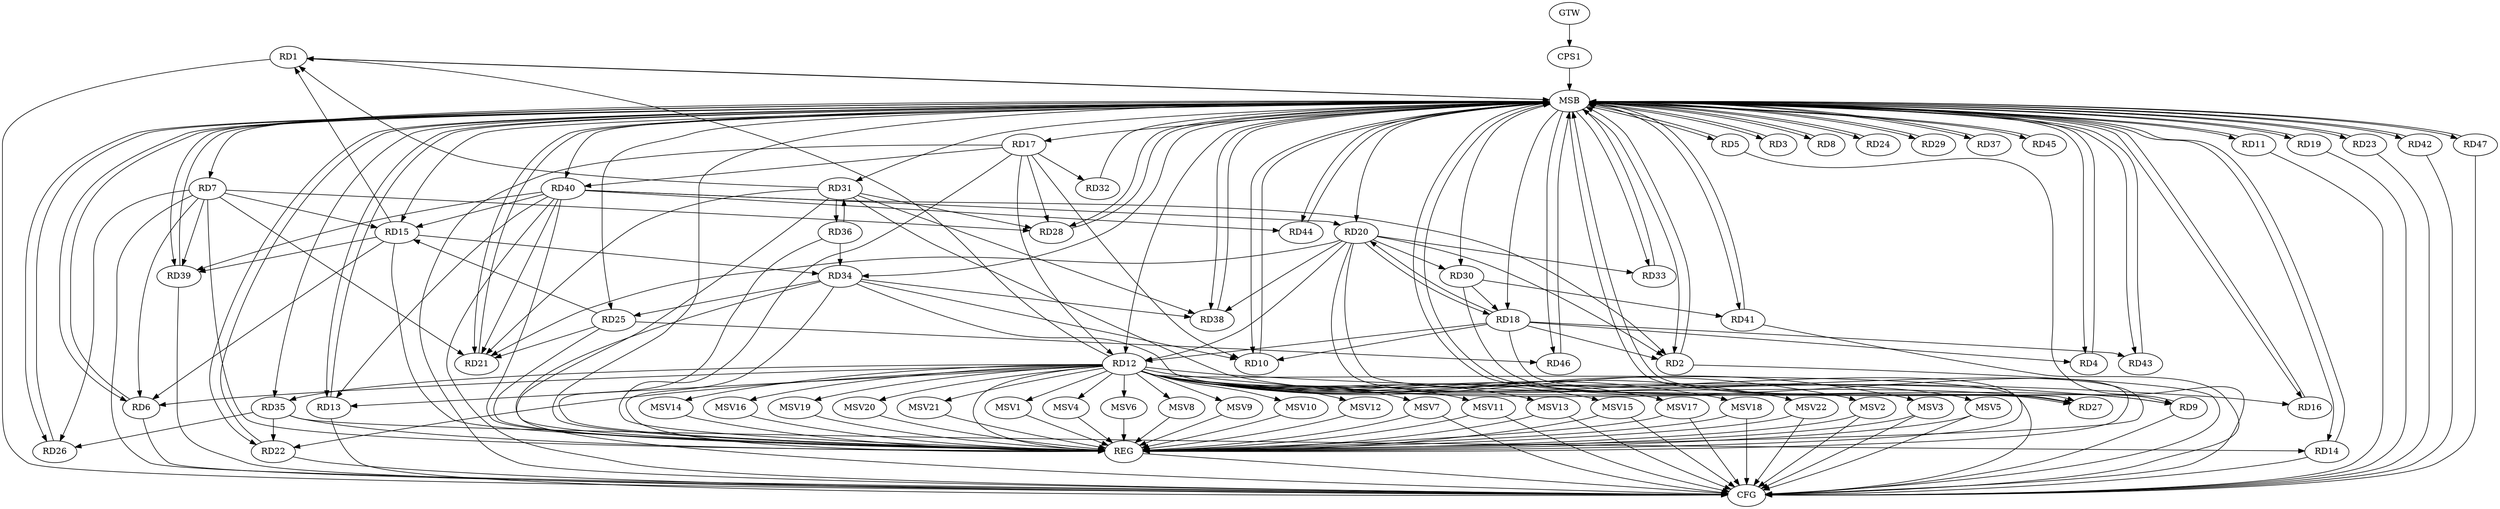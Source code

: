 strict digraph G {
  RD1 [ label="RD1" ];
  RD2 [ label="RD2" ];
  RD3 [ label="RD3" ];
  RD4 [ label="RD4" ];
  RD5 [ label="RD5" ];
  RD6 [ label="RD6" ];
  RD7 [ label="RD7" ];
  RD8 [ label="RD8" ];
  RD9 [ label="RD9" ];
  RD10 [ label="RD10" ];
  RD11 [ label="RD11" ];
  RD12 [ label="RD12" ];
  RD13 [ label="RD13" ];
  RD14 [ label="RD14" ];
  RD15 [ label="RD15" ];
  RD16 [ label="RD16" ];
  RD17 [ label="RD17" ];
  RD18 [ label="RD18" ];
  RD19 [ label="RD19" ];
  RD20 [ label="RD20" ];
  RD21 [ label="RD21" ];
  RD22 [ label="RD22" ];
  RD23 [ label="RD23" ];
  RD24 [ label="RD24" ];
  RD25 [ label="RD25" ];
  RD26 [ label="RD26" ];
  RD27 [ label="RD27" ];
  RD28 [ label="RD28" ];
  RD29 [ label="RD29" ];
  RD30 [ label="RD30" ];
  RD31 [ label="RD31" ];
  RD32 [ label="RD32" ];
  RD33 [ label="RD33" ];
  RD34 [ label="RD34" ];
  RD35 [ label="RD35" ];
  RD36 [ label="RD36" ];
  RD37 [ label="RD37" ];
  RD38 [ label="RD38" ];
  RD39 [ label="RD39" ];
  RD40 [ label="RD40" ];
  RD41 [ label="RD41" ];
  RD42 [ label="RD42" ];
  RD43 [ label="RD43" ];
  RD44 [ label="RD44" ];
  RD45 [ label="RD45" ];
  RD46 [ label="RD46" ];
  RD47 [ label="RD47" ];
  CPS1 [ label="CPS1" ];
  GTW [ label="GTW" ];
  REG [ label="REG" ];
  MSB [ label="MSB" ];
  CFG [ label="CFG" ];
  MSV1 [ label="MSV1" ];
  MSV2 [ label="MSV2" ];
  MSV3 [ label="MSV3" ];
  MSV4 [ label="MSV4" ];
  MSV5 [ label="MSV5" ];
  MSV6 [ label="MSV6" ];
  MSV7 [ label="MSV7" ];
  MSV8 [ label="MSV8" ];
  MSV9 [ label="MSV9" ];
  MSV10 [ label="MSV10" ];
  MSV11 [ label="MSV11" ];
  MSV12 [ label="MSV12" ];
  MSV13 [ label="MSV13" ];
  MSV14 [ label="MSV14" ];
  MSV15 [ label="MSV15" ];
  MSV16 [ label="MSV16" ];
  MSV17 [ label="MSV17" ];
  MSV18 [ label="MSV18" ];
  MSV19 [ label="MSV19" ];
  MSV20 [ label="MSV20" ];
  MSV21 [ label="MSV21" ];
  MSV22 [ label="MSV22" ];
  RD12 -> RD1;
  RD15 -> RD1;
  RD31 -> RD1;
  RD18 -> RD2;
  RD20 -> RD2;
  RD40 -> RD2;
  RD18 -> RD4;
  RD7 -> RD6;
  RD12 -> RD6;
  RD15 -> RD6;
  RD7 -> RD15;
  RD7 -> RD21;
  RD7 -> RD26;
  RD7 -> RD28;
  RD7 -> RD39;
  RD12 -> RD9;
  RD31 -> RD9;
  RD17 -> RD10;
  RD18 -> RD10;
  RD34 -> RD10;
  RD12 -> RD13;
  RD12 -> RD16;
  RD17 -> RD12;
  RD18 -> RD12;
  RD20 -> RD12;
  RD12 -> RD22;
  RD12 -> RD27;
  RD12 -> RD35;
  RD40 -> RD13;
  RD35 -> RD14;
  RD25 -> RD15;
  RD15 -> RD34;
  RD15 -> RD39;
  RD40 -> RD15;
  RD17 -> RD28;
  RD17 -> RD32;
  RD17 -> RD40;
  RD18 -> RD20;
  RD20 -> RD18;
  RD30 -> RD18;
  RD18 -> RD43;
  RD20 -> RD21;
  RD20 -> RD27;
  RD20 -> RD30;
  RD20 -> RD33;
  RD20 -> RD38;
  RD40 -> RD20;
  RD25 -> RD21;
  RD31 -> RD21;
  RD40 -> RD21;
  RD35 -> RD22;
  RD34 -> RD25;
  RD25 -> RD46;
  RD35 -> RD26;
  RD34 -> RD27;
  RD31 -> RD28;
  RD30 -> RD41;
  RD31 -> RD36;
  RD36 -> RD31;
  RD31 -> RD38;
  RD36 -> RD34;
  RD34 -> RD38;
  RD40 -> RD39;
  RD40 -> RD44;
  GTW -> CPS1;
  RD7 -> REG;
  RD12 -> REG;
  RD15 -> REG;
  RD17 -> REG;
  RD18 -> REG;
  RD20 -> REG;
  RD25 -> REG;
  RD30 -> REG;
  RD31 -> REG;
  RD34 -> REG;
  RD35 -> REG;
  RD36 -> REG;
  RD40 -> REG;
  RD1 -> MSB;
  MSB -> RD12;
  MSB -> RD42;
  MSB -> REG;
  RD2 -> MSB;
  MSB -> RD5;
  MSB -> RD23;
  MSB -> RD31;
  MSB -> RD35;
  RD3 -> MSB;
  MSB -> RD6;
  MSB -> RD29;
  MSB -> RD33;
  MSB -> RD43;
  MSB -> RD46;
  RD4 -> MSB;
  MSB -> RD1;
  MSB -> RD20;
  MSB -> RD24;
  MSB -> RD34;
  RD5 -> MSB;
  MSB -> RD14;
  MSB -> RD15;
  MSB -> RD44;
  RD6 -> MSB;
  MSB -> RD11;
  RD8 -> MSB;
  MSB -> RD2;
  MSB -> RD4;
  MSB -> RD9;
  MSB -> RD39;
  RD9 -> MSB;
  MSB -> RD8;
  RD10 -> MSB;
  MSB -> RD7;
  RD11 -> MSB;
  MSB -> RD21;
  MSB -> RD30;
  RD13 -> MSB;
  MSB -> RD38;
  RD14 -> MSB;
  MSB -> RD16;
  RD16 -> MSB;
  MSB -> RD10;
  MSB -> RD26;
  MSB -> RD28;
  MSB -> RD40;
  RD19 -> MSB;
  MSB -> RD27;
  RD21 -> MSB;
  RD22 -> MSB;
  RD23 -> MSB;
  MSB -> RD13;
  MSB -> RD17;
  RD24 -> MSB;
  RD26 -> MSB;
  MSB -> RD47;
  RD27 -> MSB;
  RD28 -> MSB;
  MSB -> RD25;
  RD29 -> MSB;
  RD32 -> MSB;
  MSB -> RD18;
  RD33 -> MSB;
  MSB -> RD19;
  RD37 -> MSB;
  RD38 -> MSB;
  MSB -> RD22;
  RD39 -> MSB;
  RD41 -> MSB;
  RD42 -> MSB;
  MSB -> RD45;
  RD43 -> MSB;
  RD44 -> MSB;
  MSB -> RD41;
  RD45 -> MSB;
  RD46 -> MSB;
  RD47 -> MSB;
  MSB -> RD3;
  CPS1 -> MSB;
  MSB -> RD37;
  RD39 -> CFG;
  RD42 -> CFG;
  RD13 -> CFG;
  RD17 -> CFG;
  RD22 -> CFG;
  RD12 -> CFG;
  RD47 -> CFG;
  RD23 -> CFG;
  RD40 -> CFG;
  RD41 -> CFG;
  RD11 -> CFG;
  RD2 -> CFG;
  RD1 -> CFG;
  RD5 -> CFG;
  RD9 -> CFG;
  RD34 -> CFG;
  RD19 -> CFG;
  RD14 -> CFG;
  RD7 -> CFG;
  RD6 -> CFG;
  REG -> CFG;
  RD12 -> MSV1;
  RD12 -> MSV2;
  RD12 -> MSV3;
  RD12 -> MSV4;
  RD12 -> MSV5;
  MSV1 -> REG;
  MSV2 -> REG;
  MSV2 -> CFG;
  MSV3 -> REG;
  MSV3 -> CFG;
  MSV4 -> REG;
  MSV5 -> REG;
  MSV5 -> CFG;
  RD12 -> MSV6;
  MSV6 -> REG;
  RD12 -> MSV7;
  RD12 -> MSV8;
  RD12 -> MSV9;
  MSV7 -> REG;
  MSV7 -> CFG;
  MSV8 -> REG;
  MSV9 -> REG;
  RD12 -> MSV10;
  MSV10 -> REG;
  RD12 -> MSV11;
  MSV11 -> REG;
  MSV11 -> CFG;
  RD12 -> MSV12;
  MSV12 -> REG;
  RD12 -> MSV13;
  RD12 -> MSV14;
  MSV13 -> REG;
  MSV13 -> CFG;
  MSV14 -> REG;
  RD12 -> MSV15;
  MSV15 -> REG;
  MSV15 -> CFG;
  RD12 -> MSV16;
  RD12 -> MSV17;
  RD12 -> MSV18;
  RD12 -> MSV19;
  MSV16 -> REG;
  MSV17 -> REG;
  MSV17 -> CFG;
  MSV18 -> REG;
  MSV18 -> CFG;
  MSV19 -> REG;
  RD12 -> MSV20;
  RD12 -> MSV21;
  RD12 -> MSV22;
  MSV20 -> REG;
  MSV21 -> REG;
  MSV22 -> REG;
  MSV22 -> CFG;
}
